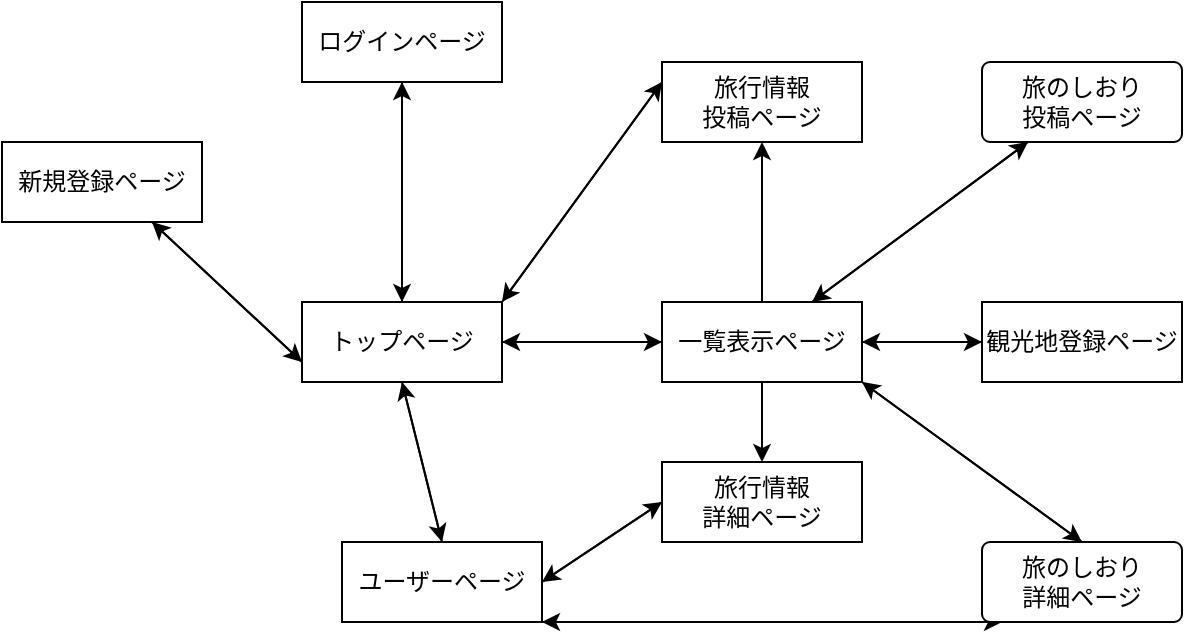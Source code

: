 <mxfile>
    <diagram id="gPnd_s9Fl_lx8pFtIT8O" name="ページ1">
        <mxGraphModel dx="1072" dy="585" grid="1" gridSize="10" guides="1" tooltips="1" connect="1" arrows="1" fold="1" page="1" pageScale="1" pageWidth="827" pageHeight="1169" math="0" shadow="0">
            <root>
                <mxCell id="0"/>
                <mxCell id="1" parent="0"/>
                <mxCell id="29" style="edgeStyle=none;html=1;exitX=0.5;exitY=0;exitDx=0;exitDy=0;" parent="1" source="2" target="4" edge="1">
                    <mxGeometry relative="1" as="geometry"/>
                </mxCell>
                <mxCell id="37" value="" style="edgeStyle=none;html=1;" parent="1" source="2" target="9" edge="1">
                    <mxGeometry relative="1" as="geometry"/>
                </mxCell>
                <mxCell id="39" style="edgeStyle=none;html=1;exitX=0.5;exitY=1;exitDx=0;exitDy=0;entryX=0.5;entryY=0;entryDx=0;entryDy=0;" parent="1" source="2" target="8" edge="1">
                    <mxGeometry relative="1" as="geometry"/>
                </mxCell>
                <mxCell id="44" style="edgeStyle=none;html=1;exitX=1;exitY=0.5;exitDx=0;exitDy=0;entryX=0;entryY=0.5;entryDx=0;entryDy=0;" edge="1" parent="1" source="2" target="42">
                    <mxGeometry relative="1" as="geometry">
                        <Array as="points"/>
                    </mxGeometry>
                </mxCell>
                <mxCell id="47" style="edgeStyle=none;html=1;exitX=0.75;exitY=0;exitDx=0;exitDy=0;" edge="1" parent="1" source="2" target="45">
                    <mxGeometry relative="1" as="geometry"/>
                </mxCell>
                <mxCell id="50" style="edgeStyle=none;html=1;exitX=1;exitY=1;exitDx=0;exitDy=0;entryX=0.5;entryY=0;entryDx=0;entryDy=0;" edge="1" parent="1" source="2" target="49">
                    <mxGeometry relative="1" as="geometry"/>
                </mxCell>
                <mxCell id="2" value="一覧表示ページ" style="whiteSpace=wrap;html=1;align=center;" parent="1" vertex="1">
                    <mxGeometry x="480" y="280" width="100" height="40" as="geometry"/>
                </mxCell>
                <mxCell id="32" style="edgeStyle=none;html=1;exitX=0.5;exitY=1;exitDx=0;exitDy=0;entryX=0.5;entryY=0;entryDx=0;entryDy=0;" parent="1" source="3" target="9" edge="1">
                    <mxGeometry relative="1" as="geometry"/>
                </mxCell>
                <mxCell id="3" value="ログインページ" style="whiteSpace=wrap;html=1;align=center;" parent="1" vertex="1">
                    <mxGeometry x="300" y="130" width="100" height="40" as="geometry"/>
                </mxCell>
                <mxCell id="4" value="旅行情報&lt;br&gt;投稿ページ" style="whiteSpace=wrap;html=1;align=center;" parent="1" vertex="1">
                    <mxGeometry x="480" y="160" width="100" height="40" as="geometry"/>
                </mxCell>
                <mxCell id="36" style="edgeStyle=none;html=1;exitX=0;exitY=0.25;exitDx=0;exitDy=0;entryX=1;entryY=0;entryDx=0;entryDy=0;" parent="1" source="4" target="9" edge="1">
                    <mxGeometry relative="1" as="geometry"/>
                </mxCell>
                <mxCell id="33" style="edgeStyle=none;html=1;exitX=0.5;exitY=0;exitDx=0;exitDy=0;entryX=0.5;entryY=1;entryDx=0;entryDy=0;" parent="1" source="6" target="9" edge="1">
                    <mxGeometry relative="1" as="geometry">
                        <mxPoint x="350" y="330" as="targetPoint"/>
                    </mxGeometry>
                </mxCell>
                <mxCell id="40" style="edgeStyle=none;html=1;exitX=1;exitY=0.5;exitDx=0;exitDy=0;entryX=0;entryY=0.5;entryDx=0;entryDy=0;" parent="1" source="6" target="8" edge="1">
                    <mxGeometry relative="1" as="geometry"/>
                </mxCell>
                <mxCell id="53" style="edgeStyle=none;html=1;exitX=0.75;exitY=1;exitDx=0;exitDy=0;" edge="1" parent="1" source="6">
                    <mxGeometry relative="1" as="geometry">
                        <mxPoint x="650" y="440" as="targetPoint"/>
                    </mxGeometry>
                </mxCell>
                <mxCell id="6" value="ユーザーページ" style="whiteSpace=wrap;html=1;align=center;" parent="1" vertex="1">
                    <mxGeometry x="320" y="400" width="100" height="40" as="geometry"/>
                </mxCell>
                <mxCell id="25" style="edgeStyle=none;html=1;exitX=0.75;exitY=1;exitDx=0;exitDy=0;entryX=0;entryY=0.75;entryDx=0;entryDy=0;" parent="1" source="7" target="9" edge="1">
                    <mxGeometry relative="1" as="geometry">
                        <mxPoint x="190" y="300" as="targetPoint"/>
                    </mxGeometry>
                </mxCell>
                <mxCell id="7" value="新規登録ページ" style="whiteSpace=wrap;html=1;align=center;" parent="1" vertex="1">
                    <mxGeometry x="150" y="200" width="100" height="40" as="geometry"/>
                </mxCell>
                <mxCell id="28" style="edgeStyle=none;html=1;exitX=0;exitY=0.5;exitDx=0;exitDy=0;entryX=1;entryY=0.5;entryDx=0;entryDy=0;" parent="1" source="8" target="6" edge="1">
                    <mxGeometry relative="1" as="geometry">
                        <Array as="points"/>
                    </mxGeometry>
                </mxCell>
                <mxCell id="8" value="旅行情報&lt;br&gt;詳細ページ" style="whiteSpace=wrap;html=1;align=center;" parent="1" vertex="1">
                    <mxGeometry x="480" y="360" width="100" height="40" as="geometry"/>
                </mxCell>
                <mxCell id="31" style="edgeStyle=none;html=1;exitX=1;exitY=0;exitDx=0;exitDy=0;entryX=0;entryY=0.25;entryDx=0;entryDy=0;" parent="1" source="9" target="4" edge="1">
                    <mxGeometry relative="1" as="geometry"/>
                </mxCell>
                <mxCell id="34" style="edgeStyle=none;html=1;exitX=0.5;exitY=0;exitDx=0;exitDy=0;entryX=0.5;entryY=1;entryDx=0;entryDy=0;" parent="1" source="9" target="3" edge="1">
                    <mxGeometry relative="1" as="geometry"/>
                </mxCell>
                <mxCell id="35" style="edgeStyle=none;html=1;exitX=0;exitY=0.75;exitDx=0;exitDy=0;entryX=0.75;entryY=1;entryDx=0;entryDy=0;" parent="1" source="9" target="7" edge="1">
                    <mxGeometry relative="1" as="geometry"/>
                </mxCell>
                <mxCell id="38" style="edgeStyle=none;html=1;exitX=1;exitY=0.5;exitDx=0;exitDy=0;" parent="1" source="9" target="2" edge="1">
                    <mxGeometry relative="1" as="geometry"/>
                </mxCell>
                <mxCell id="41" style="edgeStyle=none;html=1;exitX=0.5;exitY=1;exitDx=0;exitDy=0;entryX=0.5;entryY=0;entryDx=0;entryDy=0;" parent="1" source="9" target="6" edge="1">
                    <mxGeometry relative="1" as="geometry"/>
                </mxCell>
                <mxCell id="9" value="トップページ" style="whiteSpace=wrap;html=1;align=center;" parent="1" vertex="1">
                    <mxGeometry x="300" y="280" width="100" height="40" as="geometry"/>
                </mxCell>
                <mxCell id="43" style="edgeStyle=none;html=1;exitX=0;exitY=0.5;exitDx=0;exitDy=0;entryX=1;entryY=0.5;entryDx=0;entryDy=0;" edge="1" parent="1" source="42" target="2">
                    <mxGeometry relative="1" as="geometry"/>
                </mxCell>
                <mxCell id="42" value="観光地登録ページ" style="whiteSpace=wrap;html=1;align=center;" vertex="1" parent="1">
                    <mxGeometry x="640" y="280" width="100" height="40" as="geometry"/>
                </mxCell>
                <mxCell id="46" value="" style="edgeStyle=none;html=1;entryX=0.75;entryY=0;entryDx=0;entryDy=0;" edge="1" parent="1" source="45" target="2">
                    <mxGeometry relative="1" as="geometry">
                        <Array as="points"/>
                    </mxGeometry>
                </mxCell>
                <mxCell id="45" value="旅のしおり&lt;br&gt;投稿ページ" style="rounded=1;arcSize=10;whiteSpace=wrap;html=1;align=center;" vertex="1" parent="1">
                    <mxGeometry x="640" y="160" width="100" height="40" as="geometry"/>
                </mxCell>
                <mxCell id="51" style="edgeStyle=none;html=1;exitX=0.5;exitY=0;exitDx=0;exitDy=0;entryX=1;entryY=1;entryDx=0;entryDy=0;" edge="1" parent="1" source="49" target="2">
                    <mxGeometry relative="1" as="geometry"/>
                </mxCell>
                <mxCell id="52" style="edgeStyle=none;html=1;exitX=0;exitY=1;exitDx=0;exitDy=0;" edge="1" parent="1" source="49">
                    <mxGeometry relative="1" as="geometry">
                        <mxPoint x="420" y="440" as="targetPoint"/>
                    </mxGeometry>
                </mxCell>
                <mxCell id="49" value="旅のしおり&lt;br&gt;詳細ページ" style="rounded=1;arcSize=10;whiteSpace=wrap;html=1;align=center;" vertex="1" parent="1">
                    <mxGeometry x="640" y="400" width="100" height="40" as="geometry"/>
                </mxCell>
            </root>
        </mxGraphModel>
    </diagram>
</mxfile>